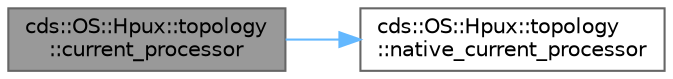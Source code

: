 digraph "cds::OS::Hpux::topology::current_processor"
{
 // LATEX_PDF_SIZE
  bgcolor="transparent";
  edge [fontname=Helvetica,fontsize=10,labelfontname=Helvetica,labelfontsize=10];
  node [fontname=Helvetica,fontsize=10,shape=box,height=0.2,width=0.4];
  rankdir="LR";
  Node1 [id="Node000001",label="cds::OS::Hpux::topology\l::current_processor",height=0.2,width=0.4,color="gray40", fillcolor="grey60", style="filled", fontcolor="black",tooltip="Get current processor number"];
  Node1 -> Node2 [id="edge1_Node000001_Node000002",color="steelblue1",style="solid",tooltip=" "];
  Node2 [id="Node000002",label="cds::OS::Hpux::topology\l::native_current_processor",height=0.2,width=0.4,color="grey40", fillcolor="white", style="filled",URL="$structcds_1_1_o_s_1_1_hpux_1_1topology.html#aa38f9663d94ec30f920706ffe53a7bfb",tooltip="Get OS-specific current processor number"];
}
